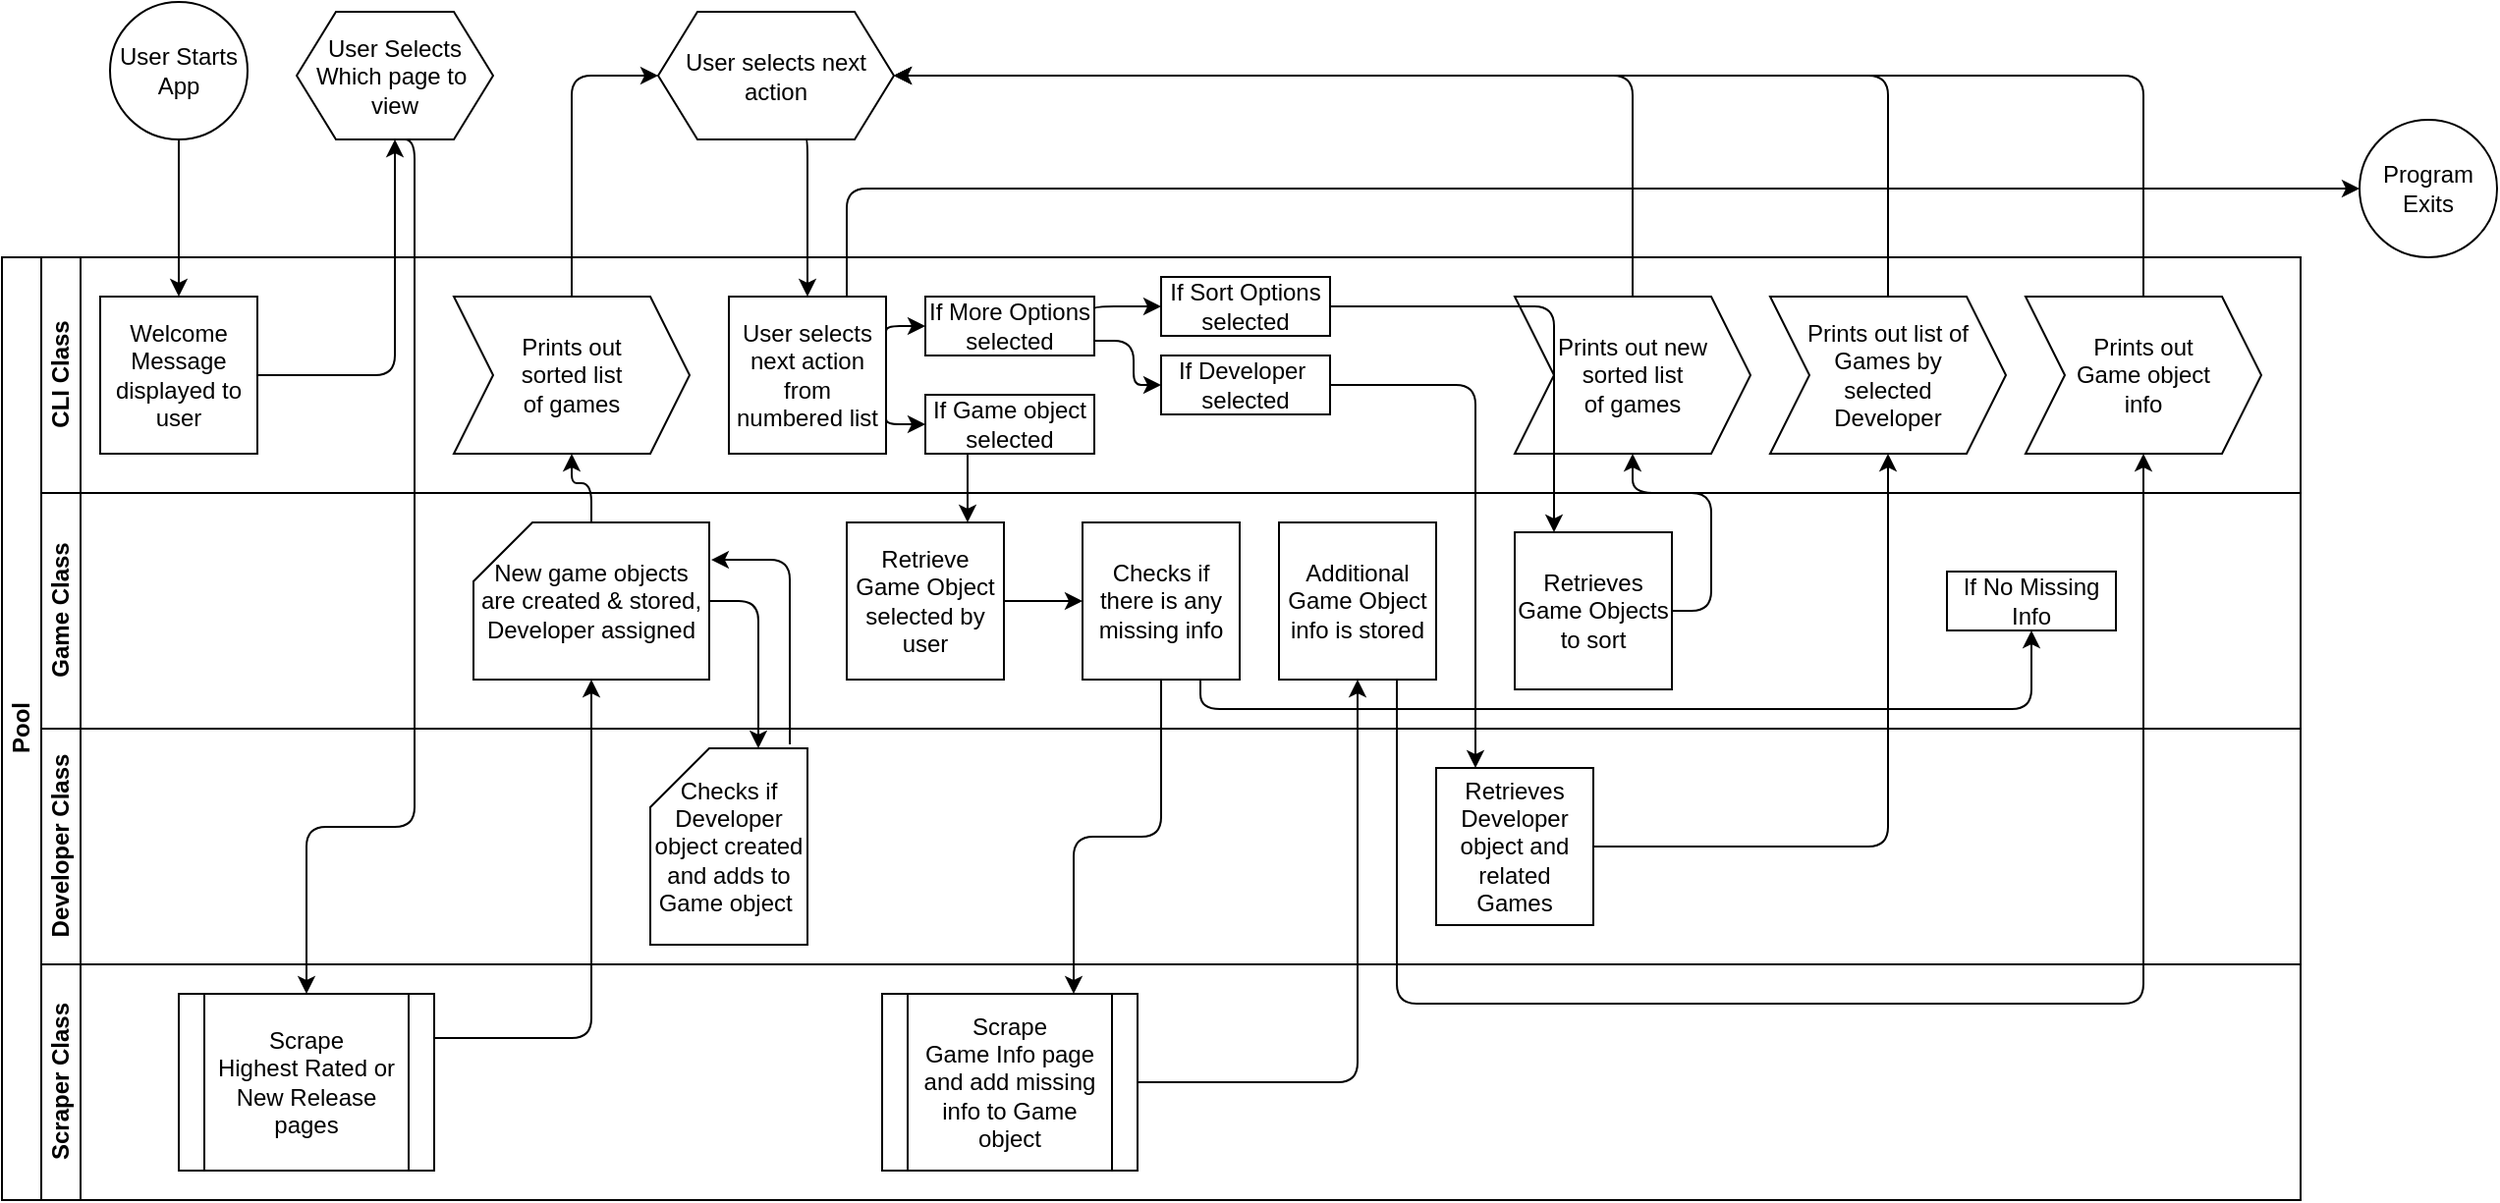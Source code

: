 <mxfile version="14.1.8" type="github">
  <diagram id="prtHgNgQTEPvFCAcTncT" name="Page-1">
    <mxGraphModel dx="946" dy="591" grid="1" gridSize="10" guides="1" tooltips="1" connect="1" arrows="1" fold="1" page="1" pageScale="1" pageWidth="1100" pageHeight="850" math="0" shadow="0">
      <root>
        <mxCell id="0" />
        <mxCell id="1" parent="0" />
        <mxCell id="dNxyNK7c78bLwvsdeMH5-19" value="Pool" style="swimlane;html=1;childLayout=stackLayout;resizeParent=1;resizeParentMax=0;horizontal=0;startSize=20;horizontalStack=0;" parent="1" vertex="1">
          <mxGeometry x="20" y="230" width="1170" height="480" as="geometry" />
        </mxCell>
        <mxCell id="dNxyNK7c78bLwvsdeMH5-21" value="CLI Class" style="swimlane;html=1;startSize=20;horizontal=0;" parent="dNxyNK7c78bLwvsdeMH5-19" vertex="1">
          <mxGeometry x="20" width="1150" height="120" as="geometry" />
        </mxCell>
        <mxCell id="vWouyCo1F20YEl_oMGs6-9" value="Welcome Message displayed to user" style="whiteSpace=wrap;html=1;aspect=fixed;" parent="dNxyNK7c78bLwvsdeMH5-21" vertex="1">
          <mxGeometry x="30" y="20" width="80" height="80" as="geometry" />
        </mxCell>
        <mxCell id="emwWbNpicgDGUg5nURXW-8" value="Prints out &lt;br&gt;sorted list &lt;br&gt;of games" style="shape=step;perimeter=stepPerimeter;whiteSpace=wrap;html=1;fixedSize=1;glass=0;" vertex="1" parent="dNxyNK7c78bLwvsdeMH5-21">
          <mxGeometry x="210" y="20" width="120" height="80" as="geometry" />
        </mxCell>
        <mxCell id="emwWbNpicgDGUg5nURXW-14" style="edgeStyle=orthogonalEdgeStyle;orthogonalLoop=1;jettySize=auto;html=1;exitX=1;exitY=0.25;exitDx=0;exitDy=0;entryX=0;entryY=0.5;entryDx=0;entryDy=0;" edge="1" parent="dNxyNK7c78bLwvsdeMH5-21" source="emwWbNpicgDGUg5nURXW-11" target="emwWbNpicgDGUg5nURXW-12">
          <mxGeometry relative="1" as="geometry">
            <Array as="points">
              <mxPoint x="430" y="35" />
            </Array>
          </mxGeometry>
        </mxCell>
        <mxCell id="emwWbNpicgDGUg5nURXW-15" style="edgeStyle=orthogonalEdgeStyle;orthogonalLoop=1;jettySize=auto;html=1;exitX=1;exitY=0.75;exitDx=0;exitDy=0;entryX=0;entryY=0.5;entryDx=0;entryDy=0;" edge="1" parent="dNxyNK7c78bLwvsdeMH5-21" source="emwWbNpicgDGUg5nURXW-11" target="emwWbNpicgDGUg5nURXW-13">
          <mxGeometry relative="1" as="geometry">
            <Array as="points">
              <mxPoint x="430" y="85" />
            </Array>
          </mxGeometry>
        </mxCell>
        <mxCell id="emwWbNpicgDGUg5nURXW-11" value="User selects next action from numbered list" style="whiteSpace=wrap;html=1;aspect=fixed;glass=0;" vertex="1" parent="dNxyNK7c78bLwvsdeMH5-21">
          <mxGeometry x="350" y="20" width="80" height="80" as="geometry" />
        </mxCell>
        <mxCell id="emwWbNpicgDGUg5nURXW-27" style="edgeStyle=orthogonalEdgeStyle;orthogonalLoop=1;jettySize=auto;html=1;exitX=1;exitY=0.25;exitDx=0;exitDy=0;entryX=0;entryY=0.5;entryDx=0;entryDy=0;" edge="1" parent="dNxyNK7c78bLwvsdeMH5-21" source="emwWbNpicgDGUg5nURXW-12" target="emwWbNpicgDGUg5nURXW-25">
          <mxGeometry relative="1" as="geometry">
            <Array as="points">
              <mxPoint x="536" y="25" />
            </Array>
          </mxGeometry>
        </mxCell>
        <mxCell id="emwWbNpicgDGUg5nURXW-28" style="edgeStyle=orthogonalEdgeStyle;orthogonalLoop=1;jettySize=auto;html=1;exitX=1;exitY=0.75;exitDx=0;exitDy=0;entryX=0;entryY=0.5;entryDx=0;entryDy=0;" edge="1" parent="dNxyNK7c78bLwvsdeMH5-21" source="emwWbNpicgDGUg5nURXW-12" target="emwWbNpicgDGUg5nURXW-26">
          <mxGeometry relative="1" as="geometry" />
        </mxCell>
        <mxCell id="emwWbNpicgDGUg5nURXW-12" value="If More Options&lt;br&gt;selected" style="whiteSpace=wrap;html=1;fontFamily=Helvetica;fontSize=12;align=center;" vertex="1" parent="dNxyNK7c78bLwvsdeMH5-21">
          <mxGeometry x="450" y="20" width="86" height="30" as="geometry" />
        </mxCell>
        <mxCell id="emwWbNpicgDGUg5nURXW-13" value="If Game object selected" style="whiteSpace=wrap;html=1;fontFamily=Helvetica;fontSize=12;align=center;" vertex="1" parent="dNxyNK7c78bLwvsdeMH5-21">
          <mxGeometry x="450" y="70" width="86" height="30" as="geometry" />
        </mxCell>
        <mxCell id="emwWbNpicgDGUg5nURXW-25" value="If Sort Options&lt;br&gt;selected" style="whiteSpace=wrap;html=1;fontFamily=Helvetica;fontSize=12;align=center;" vertex="1" parent="dNxyNK7c78bLwvsdeMH5-21">
          <mxGeometry x="570" y="10" width="86" height="30" as="geometry" />
        </mxCell>
        <mxCell id="emwWbNpicgDGUg5nURXW-26" value="If Developer&amp;nbsp;&lt;br&gt;selected" style="whiteSpace=wrap;html=1;fontFamily=Helvetica;fontSize=12;align=center;" vertex="1" parent="dNxyNK7c78bLwvsdeMH5-21">
          <mxGeometry x="570" y="50" width="86" height="30" as="geometry" />
        </mxCell>
        <mxCell id="emwWbNpicgDGUg5nURXW-36" value="Prints out new &lt;br&gt;sorted list &lt;br&gt;of games" style="shape=step;perimeter=stepPerimeter;whiteSpace=wrap;html=1;fixedSize=1;glass=0;" vertex="1" parent="dNxyNK7c78bLwvsdeMH5-21">
          <mxGeometry x="750" y="20" width="120" height="80" as="geometry" />
        </mxCell>
        <mxCell id="emwWbNpicgDGUg5nURXW-40" value="Prints out list of Games by &lt;br&gt;selected &lt;br&gt;Developer" style="shape=step;perimeter=stepPerimeter;whiteSpace=wrap;html=1;fixedSize=1;glass=0;" vertex="1" parent="dNxyNK7c78bLwvsdeMH5-21">
          <mxGeometry x="880" y="20" width="120" height="80" as="geometry" />
        </mxCell>
        <mxCell id="emwWbNpicgDGUg5nURXW-43" value="Prints out &lt;br&gt;Game object &lt;br&gt;info" style="shape=step;perimeter=stepPerimeter;whiteSpace=wrap;html=1;fixedSize=1;glass=0;" vertex="1" parent="dNxyNK7c78bLwvsdeMH5-21">
          <mxGeometry x="1010" y="20" width="120" height="80" as="geometry" />
        </mxCell>
        <mxCell id="dNxyNK7c78bLwvsdeMH5-22" value="Game Class" style="swimlane;html=1;startSize=20;horizontal=0;glass=0;" parent="dNxyNK7c78bLwvsdeMH5-19" vertex="1">
          <mxGeometry x="20" y="120" width="1150" height="120" as="geometry" />
        </mxCell>
        <mxCell id="emwWbNpicgDGUg5nURXW-5" value="New game objects are created &amp;amp; stored, Developer assigned" style="shape=card;whiteSpace=wrap;html=1;glass=0;" vertex="1" parent="dNxyNK7c78bLwvsdeMH5-22">
          <mxGeometry x="220" y="15" width="120" height="80" as="geometry" />
        </mxCell>
        <mxCell id="emwWbNpicgDGUg5nURXW-57" style="edgeStyle=orthogonalEdgeStyle;orthogonalLoop=1;jettySize=auto;html=1;entryX=0;entryY=0.5;entryDx=0;entryDy=0;" edge="1" parent="dNxyNK7c78bLwvsdeMH5-22" source="emwWbNpicgDGUg5nURXW-16" target="emwWbNpicgDGUg5nURXW-56">
          <mxGeometry relative="1" as="geometry" />
        </mxCell>
        <mxCell id="emwWbNpicgDGUg5nURXW-16" value="Retrieve Game Object selected by user" style="whiteSpace=wrap;html=1;aspect=fixed;glass=0;" vertex="1" parent="dNxyNK7c78bLwvsdeMH5-22">
          <mxGeometry x="410" y="15" width="80" height="80" as="geometry" />
        </mxCell>
        <mxCell id="emwWbNpicgDGUg5nURXW-29" value="Additional Game Object info is stored" style="whiteSpace=wrap;html=1;aspect=fixed;glass=0;" vertex="1" parent="dNxyNK7c78bLwvsdeMH5-22">
          <mxGeometry x="630" y="15" width="80" height="80" as="geometry" />
        </mxCell>
        <mxCell id="emwWbNpicgDGUg5nURXW-34" value="Retrieves Game Objects to sort" style="whiteSpace=wrap;html=1;aspect=fixed;glass=0;" vertex="1" parent="dNxyNK7c78bLwvsdeMH5-22">
          <mxGeometry x="750" y="20" width="80" height="80" as="geometry" />
        </mxCell>
        <mxCell id="emwWbNpicgDGUg5nURXW-56" value="Checks if there is any missing info" style="whiteSpace=wrap;html=1;aspect=fixed;glass=0;" vertex="1" parent="dNxyNK7c78bLwvsdeMH5-22">
          <mxGeometry x="530" y="15" width="80" height="80" as="geometry" />
        </mxCell>
        <mxCell id="emwWbNpicgDGUg5nURXW-60" value="If No Missing Info" style="whiteSpace=wrap;html=1;fontFamily=Helvetica;fontSize=12;align=center;" vertex="1" parent="dNxyNK7c78bLwvsdeMH5-22">
          <mxGeometry x="970" y="40" width="86" height="30" as="geometry" />
        </mxCell>
        <mxCell id="emwWbNpicgDGUg5nURXW-61" style="edgeStyle=orthogonalEdgeStyle;orthogonalLoop=1;jettySize=auto;html=1;exitX=0.75;exitY=1;exitDx=0;exitDy=0;" edge="1" parent="dNxyNK7c78bLwvsdeMH5-22" source="emwWbNpicgDGUg5nURXW-56">
          <mxGeometry relative="1" as="geometry">
            <mxPoint x="1013" y="70" as="targetPoint" />
            <Array as="points">
              <mxPoint x="590" y="110" />
              <mxPoint x="1013" y="110" />
            </Array>
          </mxGeometry>
        </mxCell>
        <mxCell id="vWouyCo1F20YEl_oMGs6-1" value="Developer Class" style="swimlane;html=1;startSize=20;horizontal=0;" parent="dNxyNK7c78bLwvsdeMH5-19" vertex="1">
          <mxGeometry x="20" y="240" width="1150" height="120" as="geometry" />
        </mxCell>
        <mxCell id="emwWbNpicgDGUg5nURXW-19" value="Checks if Developer object created and adds to Game object&amp;nbsp;" style="shape=card;whiteSpace=wrap;html=1;glass=0;" vertex="1" parent="vWouyCo1F20YEl_oMGs6-1">
          <mxGeometry x="310" y="10" width="80" height="100" as="geometry" />
        </mxCell>
        <mxCell id="emwWbNpicgDGUg5nURXW-31" value="Retrieves Developer object and related Games" style="whiteSpace=wrap;html=1;aspect=fixed;glass=0;" vertex="1" parent="vWouyCo1F20YEl_oMGs6-1">
          <mxGeometry x="710" y="20" width="80" height="80" as="geometry" />
        </mxCell>
        <mxCell id="vWouyCo1F20YEl_oMGs6-5" value="Scraper Class" style="swimlane;html=1;startSize=20;horizontal=0;" parent="dNxyNK7c78bLwvsdeMH5-19" vertex="1">
          <mxGeometry x="20" y="360" width="1150" height="120" as="geometry" />
        </mxCell>
        <mxCell id="vWouyCo1F20YEl_oMGs6-7" value="Scrape &lt;br&gt;Highest Rated or &lt;br&gt;New Release pages" style="shape=process;whiteSpace=wrap;html=1;backgroundOutline=1;fontFamily=Helvetica;fontSize=12;align=center;" parent="vWouyCo1F20YEl_oMGs6-5" vertex="1">
          <mxGeometry x="70" y="15" width="130" height="90" as="geometry" />
        </mxCell>
        <mxCell id="emwWbNpicgDGUg5nURXW-21" value="Scrape &lt;br&gt;Game Info page and add missing info to Game object" style="shape=process;whiteSpace=wrap;html=1;backgroundOutline=1;fontFamily=Helvetica;fontSize=12;align=center;" vertex="1" parent="vWouyCo1F20YEl_oMGs6-5">
          <mxGeometry x="428" y="15" width="130" height="90" as="geometry" />
        </mxCell>
        <mxCell id="emwWbNpicgDGUg5nURXW-6" style="edgeStyle=orthogonalEdgeStyle;orthogonalLoop=1;jettySize=auto;html=1;exitX=1;exitY=0.25;exitDx=0;exitDy=0;" edge="1" parent="dNxyNK7c78bLwvsdeMH5-19" source="vWouyCo1F20YEl_oMGs6-7" target="emwWbNpicgDGUg5nURXW-5">
          <mxGeometry relative="1" as="geometry" />
        </mxCell>
        <mxCell id="emwWbNpicgDGUg5nURXW-9" style="edgeStyle=orthogonalEdgeStyle;orthogonalLoop=1;jettySize=auto;html=1;exitX=0.5;exitY=0;exitDx=0;exitDy=0;exitPerimeter=0;" edge="1" parent="dNxyNK7c78bLwvsdeMH5-19" source="emwWbNpicgDGUg5nURXW-5" target="emwWbNpicgDGUg5nURXW-8">
          <mxGeometry relative="1" as="geometry" />
        </mxCell>
        <mxCell id="emwWbNpicgDGUg5nURXW-18" style="edgeStyle=orthogonalEdgeStyle;orthogonalLoop=1;jettySize=auto;html=1;exitX=0.25;exitY=1;exitDx=0;exitDy=0;" edge="1" parent="dNxyNK7c78bLwvsdeMH5-19" source="emwWbNpicgDGUg5nURXW-13">
          <mxGeometry relative="1" as="geometry">
            <mxPoint x="492" y="135" as="targetPoint" />
            <Array as="points">
              <mxPoint x="492" y="135" />
            </Array>
          </mxGeometry>
        </mxCell>
        <mxCell id="emwWbNpicgDGUg5nURXW-20" style="edgeStyle=orthogonalEdgeStyle;orthogonalLoop=1;jettySize=auto;html=1;exitX=1;exitY=0.5;exitDx=0;exitDy=0;exitPerimeter=0;entryX=0;entryY=0;entryDx=55;entryDy=0;entryPerimeter=0;" edge="1" parent="dNxyNK7c78bLwvsdeMH5-19" source="emwWbNpicgDGUg5nURXW-5" target="emwWbNpicgDGUg5nURXW-19">
          <mxGeometry relative="1" as="geometry" />
        </mxCell>
        <mxCell id="emwWbNpicgDGUg5nURXW-24" style="edgeStyle=orthogonalEdgeStyle;orthogonalLoop=1;jettySize=auto;html=1;exitX=0.888;exitY=-0.02;exitDx=0;exitDy=0;exitPerimeter=0;entryX=1.008;entryY=0.238;entryDx=0;entryDy=0;entryPerimeter=0;" edge="1" parent="dNxyNK7c78bLwvsdeMH5-19" source="emwWbNpicgDGUg5nURXW-19" target="emwWbNpicgDGUg5nURXW-5">
          <mxGeometry relative="1" as="geometry" />
        </mxCell>
        <mxCell id="emwWbNpicgDGUg5nURXW-30" style="edgeStyle=orthogonalEdgeStyle;orthogonalLoop=1;jettySize=auto;html=1;exitX=1;exitY=0.5;exitDx=0;exitDy=0;" edge="1" parent="dNxyNK7c78bLwvsdeMH5-19" source="emwWbNpicgDGUg5nURXW-21" target="emwWbNpicgDGUg5nURXW-29">
          <mxGeometry relative="1" as="geometry" />
        </mxCell>
        <mxCell id="emwWbNpicgDGUg5nURXW-32" style="edgeStyle=orthogonalEdgeStyle;orthogonalLoop=1;jettySize=auto;html=1;entryX=0.25;entryY=0;entryDx=0;entryDy=0;exitX=1;exitY=0.5;exitDx=0;exitDy=0;" edge="1" parent="dNxyNK7c78bLwvsdeMH5-19" source="emwWbNpicgDGUg5nURXW-26" target="emwWbNpicgDGUg5nURXW-31">
          <mxGeometry relative="1" as="geometry" />
        </mxCell>
        <mxCell id="emwWbNpicgDGUg5nURXW-35" style="edgeStyle=orthogonalEdgeStyle;orthogonalLoop=1;jettySize=auto;html=1;entryX=0.25;entryY=0;entryDx=0;entryDy=0;" edge="1" parent="dNxyNK7c78bLwvsdeMH5-19" source="emwWbNpicgDGUg5nURXW-25" target="emwWbNpicgDGUg5nURXW-34">
          <mxGeometry relative="1" as="geometry" />
        </mxCell>
        <mxCell id="emwWbNpicgDGUg5nURXW-39" style="edgeStyle=orthogonalEdgeStyle;orthogonalLoop=1;jettySize=auto;html=1;exitX=1;exitY=0.5;exitDx=0;exitDy=0;entryX=0.5;entryY=1;entryDx=0;entryDy=0;" edge="1" parent="dNxyNK7c78bLwvsdeMH5-19" source="emwWbNpicgDGUg5nURXW-34" target="emwWbNpicgDGUg5nURXW-36">
          <mxGeometry relative="1" as="geometry" />
        </mxCell>
        <mxCell id="emwWbNpicgDGUg5nURXW-45" style="edgeStyle=orthogonalEdgeStyle;orthogonalLoop=1;jettySize=auto;html=1;entryX=0.5;entryY=1;entryDx=0;entryDy=0;" edge="1" parent="dNxyNK7c78bLwvsdeMH5-19" source="emwWbNpicgDGUg5nURXW-31" target="emwWbNpicgDGUg5nURXW-40">
          <mxGeometry relative="1" as="geometry" />
        </mxCell>
        <mxCell id="emwWbNpicgDGUg5nURXW-46" style="edgeStyle=orthogonalEdgeStyle;orthogonalLoop=1;jettySize=auto;html=1;exitX=0.75;exitY=1;exitDx=0;exitDy=0;entryX=0.5;entryY=1;entryDx=0;entryDy=0;" edge="1" parent="dNxyNK7c78bLwvsdeMH5-19" source="emwWbNpicgDGUg5nURXW-29" target="emwWbNpicgDGUg5nURXW-43">
          <mxGeometry relative="1" as="geometry">
            <Array as="points">
              <mxPoint x="710" y="380" />
              <mxPoint x="1090" y="380" />
            </Array>
          </mxGeometry>
        </mxCell>
        <mxCell id="emwWbNpicgDGUg5nURXW-58" style="edgeStyle=orthogonalEdgeStyle;orthogonalLoop=1;jettySize=auto;html=1;entryX=0.75;entryY=0;entryDx=0;entryDy=0;" edge="1" parent="dNxyNK7c78bLwvsdeMH5-19" source="emwWbNpicgDGUg5nURXW-56" target="emwWbNpicgDGUg5nURXW-21">
          <mxGeometry relative="1" as="geometry" />
        </mxCell>
        <mxCell id="dNxyNK7c78bLwvsdeMH5-23" value="User Starts App" style="ellipse;whiteSpace=wrap;html=1;" parent="1" vertex="1">
          <mxGeometry x="75" y="100" width="70" height="70" as="geometry" />
        </mxCell>
        <mxCell id="vWouyCo1F20YEl_oMGs6-11" style="edgeStyle=orthogonalEdgeStyle;orthogonalLoop=1;jettySize=auto;html=1;entryX=0.5;entryY=0;entryDx=0;entryDy=0;" parent="1" source="dNxyNK7c78bLwvsdeMH5-23" target="vWouyCo1F20YEl_oMGs6-9" edge="1">
          <mxGeometry relative="1" as="geometry" />
        </mxCell>
        <mxCell id="dNxyNK7c78bLwvsdeMH5-24" value="User Selects Which page to&amp;nbsp;&lt;br&gt;view" style="shape=hexagon;perimeter=hexagonPerimeter2;whiteSpace=wrap;html=1;fixedSize=1;fontFamily=Helvetica;fontSize=12;align=center;spacingRight=0;" parent="1" vertex="1">
          <mxGeometry x="170" y="105" width="100" height="65" as="geometry" />
        </mxCell>
        <mxCell id="vWouyCo1F20YEl_oMGs6-12" style="edgeStyle=orthogonalEdgeStyle;orthogonalLoop=1;jettySize=auto;html=1;exitX=1;exitY=0.5;exitDx=0;exitDy=0;" parent="1" source="vWouyCo1F20YEl_oMGs6-9" edge="1">
          <mxGeometry relative="1" as="geometry">
            <mxPoint x="220" y="170" as="targetPoint" />
            <Array as="points">
              <mxPoint x="220" y="290" />
            </Array>
          </mxGeometry>
        </mxCell>
        <mxCell id="vWouyCo1F20YEl_oMGs6-13" style="edgeStyle=orthogonalEdgeStyle;orthogonalLoop=1;jettySize=auto;html=1;exitX=0.5;exitY=1;exitDx=0;exitDy=0;entryX=0.5;entryY=0;entryDx=0;entryDy=0;" parent="1" source="dNxyNK7c78bLwvsdeMH5-24" edge="1" target="vWouyCo1F20YEl_oMGs6-7">
          <mxGeometry relative="1" as="geometry">
            <mxPoint x="90" y="725" as="targetPoint" />
            <Array as="points">
              <mxPoint x="230" y="170" />
              <mxPoint x="230" y="520" />
              <mxPoint x="175" y="520" />
            </Array>
          </mxGeometry>
        </mxCell>
        <mxCell id="emwWbNpicgDGUg5nURXW-38" style="edgeStyle=orthogonalEdgeStyle;orthogonalLoop=1;jettySize=auto;html=1;exitX=0.625;exitY=1;exitDx=0;exitDy=0;entryX=0.5;entryY=0;entryDx=0;entryDy=0;" edge="1" parent="1" source="emwWbNpicgDGUg5nURXW-7" target="emwWbNpicgDGUg5nURXW-11">
          <mxGeometry relative="1" as="geometry">
            <Array as="points">
              <mxPoint x="430" y="170" />
            </Array>
          </mxGeometry>
        </mxCell>
        <mxCell id="emwWbNpicgDGUg5nURXW-7" value="User selects next action" style="shape=hexagon;perimeter=hexagonPerimeter2;whiteSpace=wrap;html=1;fixedSize=1;glass=0;" vertex="1" parent="1">
          <mxGeometry x="354" y="105" width="120" height="65" as="geometry" />
        </mxCell>
        <mxCell id="emwWbNpicgDGUg5nURXW-10" style="edgeStyle=orthogonalEdgeStyle;orthogonalLoop=1;jettySize=auto;html=1;exitX=0.5;exitY=0;exitDx=0;exitDy=0;entryX=0;entryY=0.5;entryDx=0;entryDy=0;" edge="1" parent="1" source="emwWbNpicgDGUg5nURXW-8" target="emwWbNpicgDGUg5nURXW-7">
          <mxGeometry relative="1" as="geometry" />
        </mxCell>
        <mxCell id="emwWbNpicgDGUg5nURXW-41" style="edgeStyle=orthogonalEdgeStyle;orthogonalLoop=1;jettySize=auto;html=1;entryX=1;entryY=0.5;entryDx=0;entryDy=0;" edge="1" parent="1" source="emwWbNpicgDGUg5nURXW-40" target="emwWbNpicgDGUg5nURXW-7">
          <mxGeometry relative="1" as="geometry">
            <Array as="points">
              <mxPoint x="980" y="138" />
            </Array>
          </mxGeometry>
        </mxCell>
        <mxCell id="emwWbNpicgDGUg5nURXW-42" style="edgeStyle=orthogonalEdgeStyle;orthogonalLoop=1;jettySize=auto;html=1;entryX=1;entryY=0.5;entryDx=0;entryDy=0;" edge="1" parent="1" source="emwWbNpicgDGUg5nURXW-36" target="emwWbNpicgDGUg5nURXW-7">
          <mxGeometry relative="1" as="geometry">
            <Array as="points">
              <mxPoint x="850" y="138" />
            </Array>
          </mxGeometry>
        </mxCell>
        <mxCell id="emwWbNpicgDGUg5nURXW-44" style="edgeStyle=orthogonalEdgeStyle;orthogonalLoop=1;jettySize=auto;html=1;entryX=1;entryY=0.5;entryDx=0;entryDy=0;" edge="1" parent="1" source="emwWbNpicgDGUg5nURXW-43" target="emwWbNpicgDGUg5nURXW-7">
          <mxGeometry relative="1" as="geometry">
            <Array as="points">
              <mxPoint x="1110" y="138" />
            </Array>
          </mxGeometry>
        </mxCell>
        <mxCell id="emwWbNpicgDGUg5nURXW-48" value="Program Exits" style="ellipse;whiteSpace=wrap;html=1;" vertex="1" parent="1">
          <mxGeometry x="1220" y="160" width="70" height="70" as="geometry" />
        </mxCell>
        <mxCell id="emwWbNpicgDGUg5nURXW-53" style="edgeStyle=orthogonalEdgeStyle;orthogonalLoop=1;jettySize=auto;html=1;exitX=0.75;exitY=0;exitDx=0;exitDy=0;entryX=0;entryY=0.5;entryDx=0;entryDy=0;" edge="1" parent="1" source="emwWbNpicgDGUg5nURXW-11" target="emwWbNpicgDGUg5nURXW-48">
          <mxGeometry relative="1" as="geometry" />
        </mxCell>
      </root>
    </mxGraphModel>
  </diagram>
</mxfile>
